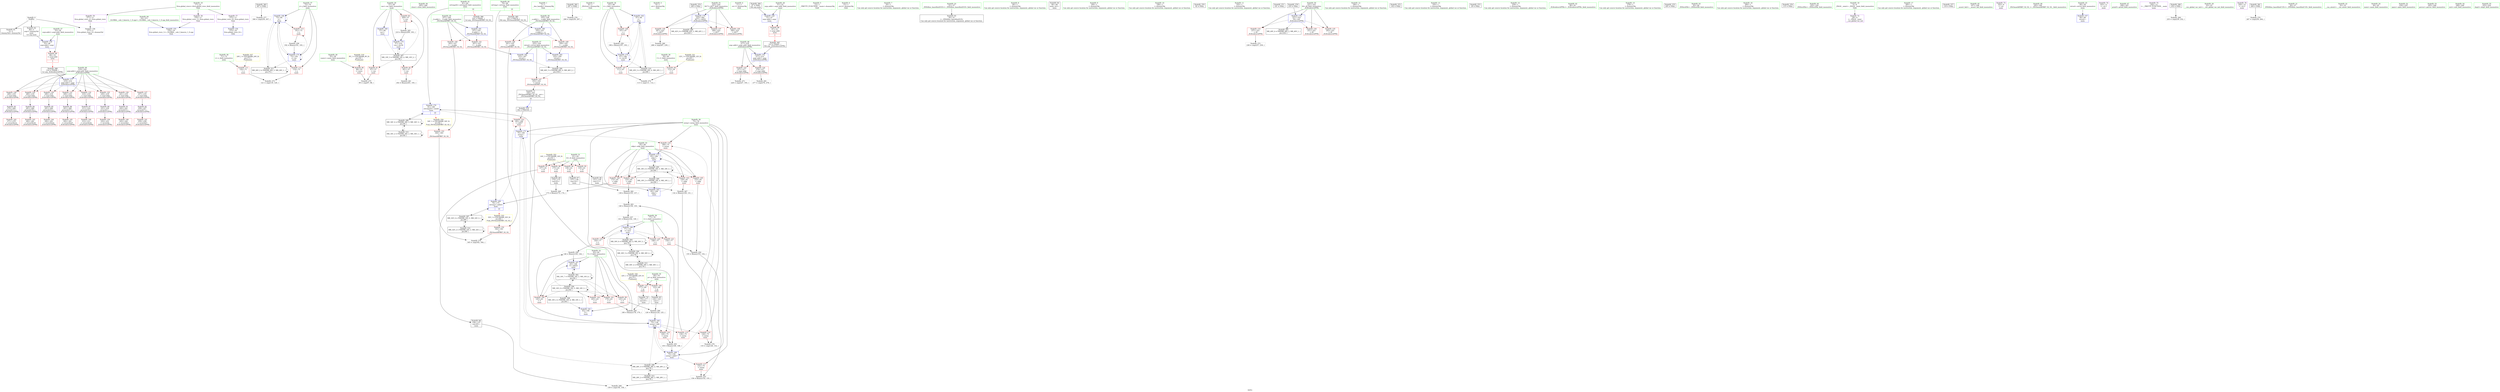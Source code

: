digraph "SVFG" {
	label="SVFG";

	Node0x561f289e8e30 [shape=record,color=grey,label="{NodeID: 0\nNullPtr}"];
	Node0x561f289e8e30 -> Node0x561f28afaf90[style=solid];
	Node0x561f289e8e30 -> Node0x561f28afb090[style=solid];
	Node0x561f289e8e30 -> Node0x561f28b00e10[style=solid];
	Node0x561f28afe4a0 [shape=record,color=grey,label="{NodeID: 277\n308 = cmp(239, 307, )\n}"];
	Node0x561f28af97e0 [shape=record,color=red,label="{NodeID: 111\n120\<--71\n\<--v\nmain\n}"];
	Node0x561f28af97e0 -> Node0x561f28afdea0[style=solid];
	Node0x561f28af8260 [shape=record,color=green,label="{NodeID: 28\n55\<--56\ncases\<--cases_field_insensitive\nmain\n}"];
	Node0x561f28af8260 -> Node0x561f28afc810[style=solid];
	Node0x561f28b03020 [shape=record,color=black,label="{NodeID: 388\n216 = PHI(88, )\n1st arg _ZL8redirectiPPKc }"];
	Node0x561f28b03020 -> Node0x561f28b01f50[style=solid];
	Node0x561f28b00010 [shape=record,color=red,label="{NodeID: 139\n232\<--231\n\<--arrayidx\n_ZL8redirectiPPKc\n}"];
	Node0x561f28afab20 [shape=record,color=green,label="{NodeID: 56\n265\<--266\nclose\<--close_field_insensitive\n}"];
	Node0x561f28b1f650 [shape=record,color=yellow,style=double,label="{NodeID: 333\n32V_1 = ENCHI(MR_32V_0)\npts\{80 \}\nFun[_ZSt3maxIdERKT_S2_S2_]}"];
	Node0x561f28b1f650 -> Node0x561f28b00aa0[style=dashed];
	Node0x561f28b01730 [shape=record,color=blue,label="{NodeID: 167\n63\<--146\nT\<--add16\nmain\n}"];
	Node0x561f28b01730 -> Node0x561f28b19330[style=dashed];
	Node0x561f28afc330 [shape=record,color=purple,label="{NodeID: 84\n281\<--280\narrayidx18\<--\n_ZL8redirectiPPKc\n}"];
	Node0x561f28afc330 -> Node0x561f28b00350[style=solid];
	Node0x561f28ae4b90 [shape=record,color=green,label="{NodeID: 1\n7\<--1\n__dso_handle\<--dummyObj\nGlob }"];
	Node0x561f28afe620 [shape=record,color=grey,label="{NodeID: 278\n298 = cmp(239, 297, )\n}"];
	Node0x561f28af98b0 [shape=record,color=red,label="{NodeID: 112\n119\<--73\n\<--j\nmain\n}"];
	Node0x561f28af98b0 -> Node0x561f28afdea0[style=solid];
	Node0x561f28af8330 [shape=record,color=green,label="{NodeID: 29\n57\<--58\ncas\<--cas_field_insensitive\nmain\n}"];
	Node0x561f28af8330 -> Node0x561f28afc8e0[style=solid];
	Node0x561f28af8330 -> Node0x561f28afc9b0[style=solid];
	Node0x561f28af8330 -> Node0x561f28afca80[style=solid];
	Node0x561f28af8330 -> Node0x561f28b01180[style=solid];
	Node0x561f28af8330 -> Node0x561f28b01db0[style=solid];
	Node0x561f28b000e0 [shape=record,color=red,label="{NodeID: 140\n243\<--242\n\<--arrayidx3\n_ZL8redirectiPPKc\n}"];
	Node0x561f28afac20 [shape=record,color=green,label="{NodeID: 57\n333\<--334\nretval\<--retval_field_insensitive\n_ZSt3maxIdERKT_S2_S2_\n}"];
	Node0x561f28afac20 -> Node0x561f28b00690[style=solid];
	Node0x561f28afac20 -> Node0x561f28b02360[style=solid];
	Node0x561f28afac20 -> Node0x561f28b02430[style=solid];
	Node0x561f28b1f760 [shape=record,color=yellow,style=double,label="{NodeID: 334\n34V_1 = ENCHI(MR_34V_0)\npts\{82 \}\nFun[_ZSt3maxIdERKT_S2_S2_]}"];
	Node0x561f28b1f760 -> Node0x561f28b00b70[style=dashed];
	Node0x561f28b01800 [shape=record,color=blue,label="{NodeID: 168\n75\<--150\nnewp\<--add17\nmain\n}"];
	Node0x561f28b01800 -> Node0x561f28afee30[style=dashed];
	Node0x561f28b01800 -> Node0x561f28afef00[style=dashed];
	Node0x561f28b01800 -> Node0x561f28b01590[style=dashed];
	Node0x561f28b01800 -> Node0x561f28b17f30[style=dashed];
	Node0x561f28afc400 [shape=record,color=purple,label="{NodeID: 85\n291\<--290\narrayidx22\<--\n_ZL8redirectiPPKc\n}"];
	Node0x561f28afc400 -> Node0x561f28b00420[style=solid];
	Node0x561f28ad9010 [shape=record,color=green,label="{NodeID: 2\n8\<--1\n_ZSt3cin\<--dummyObj\nGlob }"];
	Node0x561f28afe7a0 [shape=record,color=grey,label="{NodeID: 279\n345 = cmp(342, 344, )\n}"];
	Node0x561f28af9980 [shape=record,color=red,label="{NodeID: 113\n191\<--73\n\<--j\nmain\n}"];
	Node0x561f28af9980 -> Node0x561f28b075f0[style=solid];
	Node0x561f28af8400 [shape=record,color=green,label="{NodeID: 30\n59\<--60\nC\<--C_field_insensitive\nmain\n}"];
	Node0x561f28af8400 -> Node0x561f28afcb50[style=solid];
	Node0x561f28b1b030 [shape=record,color=black,label="{NodeID: 307\nMR_10V_3 = PHI(MR_10V_4, MR_10V_2, )\npts\{58 \}\n}"];
	Node0x561f28b1b030 -> Node0x561f28afc8e0[style=dashed];
	Node0x561f28b1b030 -> Node0x561f28afc9b0[style=dashed];
	Node0x561f28b1b030 -> Node0x561f28afca80[style=dashed];
	Node0x561f28b1b030 -> Node0x561f28b01db0[style=dashed];
	Node0x561f28b001b0 [shape=record,color=red,label="{NodeID: 141\n259\<--258\n\<--arrayidx7\n_ZL8redirectiPPKc\n}"];
	Node0x561f28afacf0 [shape=record,color=green,label="{NodeID: 58\n335\<--336\n__a.addr\<--__a.addr_field_insensitive\n_ZSt3maxIdERKT_S2_S2_\n}"];
	Node0x561f28afacf0 -> Node0x561f28b00760[style=solid];
	Node0x561f28afacf0 -> Node0x561f28b00830[style=solid];
	Node0x561f28afacf0 -> Node0x561f28b021c0[style=solid];
	Node0x561f28b018d0 [shape=record,color=blue,label="{NodeID: 169\n79\<--175\nref.tmp\<--add23\nmain\n|{|<s2>10}}"];
	Node0x561f28b018d0 -> Node0x561f28aff240[style=dashed];
	Node0x561f28b018d0 -> Node0x561f28b14830[style=dashed];
	Node0x561f28b018d0:s2 -> Node0x561f28b1f650[style=dashed,color=red];
	Node0x561f28afc4d0 [shape=record,color=purple,label="{NodeID: 86\n301\<--300\narrayidx27\<--\n_ZL8redirectiPPKc\n}"];
	Node0x561f28afc4d0 -> Node0x561f28b004f0[style=solid];
	Node0x561f28ad5710 [shape=record,color=green,label="{NodeID: 3\n9\<--1\n.str\<--dummyObj\nGlob }"];
	Node0x561f28afe920 [shape=record,color=grey,label="{NodeID: 280\n288 = cmp(287, 239, )\n}"];
	Node0x561f28af9a50 [shape=record,color=red,label="{NodeID: 114\n128\<--75\n\<--newp\nmain\n}"];
	Node0x561f28af9a50 -> Node0x561f28afe320[style=solid];
	Node0x561f28af84d0 [shape=record,color=green,label="{NodeID: 31\n61\<--62\nD\<--D_field_insensitive\nmain\n}"];
	Node0x561f28af84d0 -> Node0x561f28afcc20[style=solid];
	Node0x561f28af84d0 -> Node0x561f28af9bd0[style=solid];
	Node0x561f28af84d0 -> Node0x561f28af9ca0[style=solid];
	Node0x561f28af84d0 -> Node0x561f28af9d70[style=solid];
	Node0x561f28b1b530 [shape=record,color=black,label="{NodeID: 308\nMR_16V_2 = PHI(MR_16V_4, MR_16V_1, )\npts\{64 \}\n}"];
	Node0x561f28b1b530 -> Node0x561f28b01250[style=dashed];
	Node0x561f28b00280 [shape=record,color=red,label="{NodeID: 142\n271\<--270\n\<--arrayidx12\n_ZL8redirectiPPKc\n}"];
	Node0x561f28afadc0 [shape=record,color=green,label="{NodeID: 59\n337\<--338\n__b.addr\<--__b.addr_field_insensitive\n_ZSt3maxIdERKT_S2_S2_\n}"];
	Node0x561f28afadc0 -> Node0x561f28b00900[style=solid];
	Node0x561f28afadc0 -> Node0x561f28b009d0[style=solid];
	Node0x561f28afadc0 -> Node0x561f28b02290[style=solid];
	Node0x561f28b06e70 [shape=record,color=grey,label="{NodeID: 253\n156 = Binary(152, 155, )\n}"];
	Node0x561f28b06e70 -> Node0x561f28b084f0[style=solid];
	Node0x561f28b019a0 [shape=record,color=blue,label="{NodeID: 170\n81\<--180\nref.tmp24\<--sub26\nmain\n|{|<s2>10}}"];
	Node0x561f28b019a0 -> Node0x561f28aff240[style=dashed];
	Node0x561f28b019a0 -> Node0x561f28b14d30[style=dashed];
	Node0x561f28b019a0:s2 -> Node0x561f28b1f760[style=dashed,color=red];
	Node0x561f28afc5a0 [shape=record,color=purple,label="{NodeID: 87\n311\<--310\narrayidx32\<--\n_ZL8redirectiPPKc\n}"];
	Node0x561f28afc5a0 -> Node0x561f28b005c0[style=solid];
	Node0x561f28ad57a0 [shape=record,color=green,label="{NodeID: 4\n11\<--1\n.str.1\<--dummyObj\nGlob }"];
	Node0x561f28afeaa0 [shape=record,color=grey,label="{NodeID: 281\n277 = cmp(276, 278, )\n}"];
	Node0x561f28afed10 [shape=record,color=red,label="{NodeID: 115\n139\<--75\n\<--newp\nmain\n}"];
	Node0x561f28afed10 -> Node0x561f28b07d70[style=solid];
	Node0x561f28af85a0 [shape=record,color=green,label="{NodeID: 32\n63\<--64\nT\<--T_field_insensitive\nmain\n}"];
	Node0x561f28af85a0 -> Node0x561f28af9e40[style=solid];
	Node0x561f28af85a0 -> Node0x561f28af9f10[style=solid];
	Node0x561f28af85a0 -> Node0x561f28af9fe0[style=solid];
	Node0x561f28af85a0 -> Node0x561f28afa0b0[style=solid];
	Node0x561f28af85a0 -> Node0x561f28b01250[style=solid];
	Node0x561f28af85a0 -> Node0x561f28b01730[style=solid];
	Node0x561f28b1ba30 [shape=record,color=black,label="{NodeID: 309\nMR_18V_2 = PHI(MR_18V_4, MR_18V_1, )\npts\{66 \}\n}"];
	Node0x561f28b1ba30 -> Node0x561f28b01320[style=dashed];
	Node0x561f28b00350 [shape=record,color=red,label="{NodeID: 143\n282\<--281\n\<--arrayidx18\n_ZL8redirectiPPKc\n}"];
	Node0x561f28afae90 [shape=record,color=green,label="{NodeID: 60\n19\<--371\n_GLOBAL__sub_I_bmerry_1_0.cpp\<--_GLOBAL__sub_I_bmerry_1_0.cpp_field_insensitive\n}"];
	Node0x561f28afae90 -> Node0x561f28b00d10[style=solid];
	Node0x561f28b06ff0 [shape=record,color=grey,label="{NodeID: 254\n155 = Binary(153, 154, )\n}"];
	Node0x561f28b06ff0 -> Node0x561f28b06e70[style=solid];
	Node0x561f28b01a70 [shape=record,color=blue,label="{NodeID: 171\n75\<--185\nnewp\<--\nmain\n}"];
	Node0x561f28b01a70 -> Node0x561f28afef00[style=dashed];
	Node0x561f28b01a70 -> Node0x561f28b01590[style=dashed];
	Node0x561f28b01a70 -> Node0x561f28b17f30[style=dashed];
	Node0x561f28afc670 [shape=record,color=red,label="{NodeID: 88\n87\<--51\n\<--argc.addr\nmain\n|{<s0>3}}"];
	Node0x561f28afc670:s0 -> Node0x561f28b02ee0[style=solid,color=red];
	Node0x561f28ad5830 [shape=record,color=green,label="{NodeID: 5\n13\<--1\n__PRETTY_FUNCTION__.main\<--dummyObj\nGlob }"];
	Node0x561f28afeda0 [shape=record,color=red,label="{NodeID: 116\n149\<--75\n\<--newp\nmain\n}"];
	Node0x561f28afeda0 -> Node0x561f28b07170[style=solid];
	Node0x561f28af8670 [shape=record,color=green,label="{NodeID: 33\n65\<--66\noldp\<--oldp_field_insensitive\nmain\n}"];
	Node0x561f28af8670 -> Node0x561f28afa180[style=solid];
	Node0x561f28af8670 -> Node0x561f28afa250[style=solid];
	Node0x561f28af8670 -> Node0x561f28afa320[style=solid];
	Node0x561f28af8670 -> Node0x561f28af93d0[style=solid];
	Node0x561f28af8670 -> Node0x561f28b01320[style=solid];
	Node0x561f28af8670 -> Node0x561f28b01b40[style=solid];
	Node0x561f28b1bf30 [shape=record,color=black,label="{NodeID: 310\nMR_20V_2 = PHI(MR_20V_4, MR_20V_1, )\npts\{68 \}\n}"];
	Node0x561f28b1bf30 -> Node0x561f28b013f0[style=dashed];
	Node0x561f28b00420 [shape=record,color=red,label="{NodeID: 144\n292\<--291\n\<--arrayidx22\n_ZL8redirectiPPKc\n}"];
	Node0x561f28afaf90 [shape=record,color=black,label="{NodeID: 61\n2\<--3\ndummyVal\<--dummyVal\n}"];
	Node0x561f28b07170 [shape=record,color=grey,label="{NodeID: 255\n150 = Binary(149, 148, )\n}"];
	Node0x561f28b07170 -> Node0x561f28b01800[style=solid];
	Node0x561f28b01b40 [shape=record,color=blue,label="{NodeID: 172\n65\<--188\noldp\<--\nmain\n}"];
	Node0x561f28b01b40 -> Node0x561f28afa180[style=dashed];
	Node0x561f28b01b40 -> Node0x561f28afa250[style=dashed];
	Node0x561f28b01b40 -> Node0x561f28afa320[style=dashed];
	Node0x561f28b01b40 -> Node0x561f28af93d0[style=dashed];
	Node0x561f28b01b40 -> Node0x561f28b01b40[style=dashed];
	Node0x561f28b01b40 -> Node0x561f28b17030[style=dashed];
	Node0x561f28afc740 [shape=record,color=red,label="{NodeID: 89\n88\<--53\n\<--argv.addr\nmain\n|{<s0>3}}"];
	Node0x561f28afc740:s0 -> Node0x561f28b03020[style=solid,color=red];
	Node0x561f28af6fd0 [shape=record,color=green,label="{NodeID: 6\n15\<--1\n.str.2\<--dummyObj\nGlob }"];
	Node0x561f28afee30 [shape=record,color=red,label="{NodeID: 117\n152\<--75\n\<--newp\nmain\n}"];
	Node0x561f28afee30 -> Node0x561f28b06e70[style=solid];
	Node0x561f28af8740 [shape=record,color=green,label="{NodeID: 34\n67\<--68\ni\<--i_field_insensitive\nmain\n}"];
	Node0x561f28af8740 -> Node0x561f28af94a0[style=solid];
	Node0x561f28af8740 -> Node0x561f28af9570[style=solid];
	Node0x561f28af8740 -> Node0x561f28b013f0[style=solid];
	Node0x561f28af8740 -> Node0x561f28b01ce0[style=solid];
	Node0x561f28b1c430 [shape=record,color=black,label="{NodeID: 311\nMR_26V_2 = PHI(MR_26V_3, MR_26V_1, )\npts\{74 \}\n}"];
	Node0x561f28b1c430 -> Node0x561f28b014c0[style=dashed];
	Node0x561f28b1c430 -> Node0x561f28b1c430[style=dashed];
	Node0x561f28b004f0 [shape=record,color=red,label="{NodeID: 145\n302\<--301\n\<--arrayidx27\n_ZL8redirectiPPKc\n}"];
	Node0x561f28afb090 [shape=record,color=black,label="{NodeID: 62\n48\<--3\nargv\<--dummyVal\nmain\n1st arg main }"];
	Node0x561f28afb090 -> Node0x561f28b010b0[style=solid];
	Node0x561f28b072f0 [shape=record,color=grey,label="{NodeID: 256\n146 = Binary(145, 144, )\n}"];
	Node0x561f28b072f0 -> Node0x561f28b01730[style=solid];
	Node0x561f28b01c10 [shape=record,color=blue,label="{NodeID: 173\n73\<--192\nj\<--inc\nmain\n}"];
	Node0x561f28b01c10 -> Node0x561f28af98b0[style=dashed];
	Node0x561f28b01c10 -> Node0x561f28af9980[style=dashed];
	Node0x561f28b01c10 -> Node0x561f28b014c0[style=dashed];
	Node0x561f28b01c10 -> Node0x561f28b01c10[style=dashed];
	Node0x561f28b01c10 -> Node0x561f28b1c430[style=dashed];
	Node0x561f28afc810 [shape=record,color=red,label="{NodeID: 90\n98\<--55\n\<--cases\nmain\n}"];
	Node0x561f28afc810 -> Node0x561f28afe1a0[style=solid];
	Node0x561f28af7060 [shape=record,color=green,label="{NodeID: 7\n18\<--1\n\<--dummyObj\nCan only get source location for instruction, argument, global var or function.}"];
	Node0x561f28afef00 [shape=record,color=red,label="{NodeID: 118\n188\<--75\n\<--newp\nmain\n}"];
	Node0x561f28afef00 -> Node0x561f28b01b40[style=solid];
	Node0x561f28af8810 [shape=record,color=green,label="{NodeID: 35\n69\<--70\np\<--p_field_insensitive\nmain\n}"];
	Node0x561f28af8810 -> Node0x561f28af9640[style=solid];
	Node0x561f28af8810 -> Node0x561f28af9710[style=solid];
	Node0x561f28b1c930 [shape=record,color=black,label="{NodeID: 312\nMR_28V_2 = PHI(MR_28V_3, MR_28V_1, )\npts\{76 \}\n}"];
	Node0x561f28b1c930 -> Node0x561f28b17f30[style=dashed];
	Node0x561f28b005c0 [shape=record,color=red,label="{NodeID: 146\n312\<--311\n\<--arrayidx32\n_ZL8redirectiPPKc\n}"];
	Node0x561f28afb160 [shape=record,color=black,label="{NodeID: 63\n30\<--31\n\<--_ZNSt8ios_base4InitD1Ev\nCan only get source location for instruction, argument, global var or function.}"];
	Node0x561f28b07470 [shape=record,color=grey,label="{NodeID: 257\n141 = Binary(142, 140, )\n}"];
	Node0x561f28b07470 -> Node0x561f28b01660[style=solid];
	Node0x561f28b01ce0 [shape=record,color=blue,label="{NodeID: 174\n67\<--198\ni\<--inc29\nmain\n}"];
	Node0x561f28b01ce0 -> Node0x561f28af94a0[style=dashed];
	Node0x561f28b01ce0 -> Node0x561f28af9570[style=dashed];
	Node0x561f28b01ce0 -> Node0x561f28b01ce0[style=dashed];
	Node0x561f28b01ce0 -> Node0x561f28b1bf30[style=dashed];
	Node0x561f28afc8e0 [shape=record,color=red,label="{NodeID: 91\n97\<--57\n\<--cas\nmain\n}"];
	Node0x561f28afc8e0 -> Node0x561f28afe1a0[style=solid];
	Node0x561f28af70f0 [shape=record,color=green,label="{NodeID: 8\n84\<--1\n\<--dummyObj\nCan only get source location for instruction, argument, global var or function.}"];
	Node0x561f28afefd0 [shape=record,color=red,label="{NodeID: 119\n144\<--77\n\<--t\nmain\n}"];
	Node0x561f28afefd0 -> Node0x561f28b072f0[style=solid];
	Node0x561f28af88e0 [shape=record,color=green,label="{NodeID: 36\n71\<--72\nv\<--v_field_insensitive\nmain\n}"];
	Node0x561f28af88e0 -> Node0x561f28af97e0[style=solid];
	Node0x561f28b1ce30 [shape=record,color=black,label="{NodeID: 313\nMR_30V_2 = PHI(MR_30V_3, MR_30V_1, )\npts\{78 \}\n}"];
	Node0x561f28b1ce30 -> Node0x561f28b18430[style=dashed];
	Node0x561f28b00690 [shape=record,color=red,label="{NodeID: 147\n353\<--333\n\<--retval\n_ZSt3maxIdERKT_S2_S2_\n}"];
	Node0x561f28b00690 -> Node0x561f28afb810[style=solid];
	Node0x561f28afb260 [shape=record,color=black,label="{NodeID: 64\n46\<--84\nmain_ret\<--\nmain\n}"];
	Node0x561f28b075f0 [shape=record,color=grey,label="{NodeID: 258\n192 = Binary(191, 193, )\n}"];
	Node0x561f28b075f0 -> Node0x561f28b01c10[style=solid];
	Node0x561f28b01db0 [shape=record,color=blue,label="{NodeID: 175\n57\<--210\ncas\<--inc34\nmain\n}"];
	Node0x561f28b01db0 -> Node0x561f28b1b030[style=dashed];
	Node0x561f28afc9b0 [shape=record,color=red,label="{NodeID: 92\n201\<--57\n\<--cas\nmain\n}"];
	Node0x561f28afc9b0 -> Node0x561f28b07a70[style=solid];
	Node0x561f28af7180 [shape=record,color=green,label="{NodeID: 9\n106\<--1\n\<--dummyObj\nCan only get source location for instruction, argument, global var or function.}"];
	Node0x561f28aff0a0 [shape=record,color=red,label="{NodeID: 120\n148\<--77\n\<--t\nmain\n}"];
	Node0x561f28aff0a0 -> Node0x561f28b07170[style=solid];
	Node0x561f28af89b0 [shape=record,color=green,label="{NodeID: 37\n73\<--74\nj\<--j_field_insensitive\nmain\n}"];
	Node0x561f28af89b0 -> Node0x561f28af98b0[style=solid];
	Node0x561f28af89b0 -> Node0x561f28af9980[style=solid];
	Node0x561f28af89b0 -> Node0x561f28b014c0[style=solid];
	Node0x561f28af89b0 -> Node0x561f28b01c10[style=solid];
	Node0x561f28b1d330 [shape=record,color=black,label="{NodeID: 314\nMR_32V_2 = PHI(MR_32V_3, MR_32V_1, )\npts\{80 \}\n}"];
	Node0x561f28b1d330 -> Node0x561f28b14830[style=dashed];
	Node0x561f28b1d330 -> Node0x561f28b1d330[style=dashed];
	Node0x561f28b00760 [shape=record,color=red,label="{NodeID: 148\n341\<--335\n\<--__a.addr\n_ZSt3maxIdERKT_S2_S2_\n}"];
	Node0x561f28b00760 -> Node0x561f28b00aa0[style=solid];
	Node0x561f28afb330 [shape=record,color=black,label="{NodeID: 65\n124\<--123\nconv\<--\nmain\n}"];
	Node0x561f28afb330 -> Node0x561f28b081f0[style=solid];
	Node0x561f28b07770 [shape=record,color=grey,label="{NodeID: 259\n198 = Binary(197, 193, )\n}"];
	Node0x561f28b07770 -> Node0x561f28b01ce0[style=solid];
	Node0x561f28b01e80 [shape=record,color=blue,label="{NodeID: 176\n217\<--215\nargc.addr\<--argc\n_ZL8redirectiPPKc\n}"];
	Node0x561f28b01e80 -> Node0x561f28aff310[style=dashed];
	Node0x561f28b01e80 -> Node0x561f28aff3e0[style=dashed];
	Node0x561f28afca80 [shape=record,color=red,label="{NodeID: 93\n209\<--57\n\<--cas\nmain\n}"];
	Node0x561f28afca80 -> Node0x561f28b08070[style=solid];
	Node0x561f28af7210 [shape=record,color=green,label="{NodeID: 10\n108\<--1\n\<--dummyObj\nCan only get source location for instruction, argument, global var or function.}"];
	Node0x561f28b2fa20 [shape=record,color=black,label="{NodeID: 370\n92 = PHI()\n}"];
	Node0x561f28b14830 [shape=record,color=black,label="{NodeID: 287\nMR_32V_4 = PHI(MR_32V_5, MR_32V_3, )\npts\{80 \}\n}"];
	Node0x561f28b14830 -> Node0x561f28b018d0[style=dashed];
	Node0x561f28b14830 -> Node0x561f28b14830[style=dashed];
	Node0x561f28b14830 -> Node0x561f28b1d330[style=dashed];
	Node0x561f28aff170 [shape=record,color=red,label="{NodeID: 121\n154\<--77\n\<--t\nmain\n}"];
	Node0x561f28aff170 -> Node0x561f28b06ff0[style=solid];
	Node0x561f28af8a80 [shape=record,color=green,label="{NodeID: 38\n75\<--76\nnewp\<--newp_field_insensitive\nmain\n}"];
	Node0x561f28af8a80 -> Node0x561f28af9a50[style=solid];
	Node0x561f28af8a80 -> Node0x561f28afed10[style=solid];
	Node0x561f28af8a80 -> Node0x561f28afeda0[style=solid];
	Node0x561f28af8a80 -> Node0x561f28afee30[style=solid];
	Node0x561f28af8a80 -> Node0x561f28afef00[style=solid];
	Node0x561f28af8a80 -> Node0x561f28b01590[style=solid];
	Node0x561f28af8a80 -> Node0x561f28b01800[style=solid];
	Node0x561f28af8a80 -> Node0x561f28b01a70[style=solid];
	Node0x561f28b1d830 [shape=record,color=black,label="{NodeID: 315\nMR_34V_2 = PHI(MR_34V_3, MR_34V_1, )\npts\{82 \}\n}"];
	Node0x561f28b1d830 -> Node0x561f28b14d30[style=dashed];
	Node0x561f28b1d830 -> Node0x561f28b1d830[style=dashed];
	Node0x561f28b00830 [shape=record,color=red,label="{NodeID: 149\n350\<--335\n\<--__a.addr\n_ZSt3maxIdERKT_S2_S2_\n}"];
	Node0x561f28b00830 -> Node0x561f28b02430[style=solid];
	Node0x561f28afb400 [shape=record,color=black,label="{NodeID: 66\n131\<--130\nconv11\<--\nmain\n}"];
	Node0x561f28afb400 -> Node0x561f28b08370[style=solid];
	Node0x561f28b078f0 [shape=record,color=grey,label="{NodeID: 260\n180 = Binary(178, 179, )\n}"];
	Node0x561f28b078f0 -> Node0x561f28b019a0[style=solid];
	Node0x561f28b01f50 [shape=record,color=blue,label="{NodeID: 177\n219\<--216\nargv.addr\<--argv\n_ZL8redirectiPPKc\n}"];
	Node0x561f28b01f50 -> Node0x561f28aff4b0[style=dashed];
	Node0x561f28b01f50 -> Node0x561f28aff580[style=dashed];
	Node0x561f28b01f50 -> Node0x561f28aff650[style=dashed];
	Node0x561f28b01f50 -> Node0x561f28aff720[style=dashed];
	Node0x561f28b01f50 -> Node0x561f28aff7f0[style=dashed];
	Node0x561f28b01f50 -> Node0x561f28aff8c0[style=dashed];
	Node0x561f28b01f50 -> Node0x561f28aff990[style=dashed];
	Node0x561f28b01f50 -> Node0x561f28affa60[style=dashed];
	Node0x561f28afcb50 [shape=record,color=red,label="{NodeID: 94\n112\<--59\n\<--C\nmain\n}"];
	Node0x561f28afcb50 -> Node0x561f28afe020[style=solid];
	Node0x561f28af72a0 [shape=record,color=green,label="{NodeID: 11\n142\<--1\n\<--dummyObj\nCan only get source location for instruction, argument, global var or function.}"];
	Node0x561f28b30c80 [shape=record,color=black,label="{NodeID: 371\n101 = PHI()\n}"];
	Node0x561f28b14d30 [shape=record,color=black,label="{NodeID: 288\nMR_34V_4 = PHI(MR_34V_5, MR_34V_3, )\npts\{82 \}\n}"];
	Node0x561f28b14d30 -> Node0x561f28b019a0[style=dashed];
	Node0x561f28b14d30 -> Node0x561f28b14d30[style=dashed];
	Node0x561f28b14d30 -> Node0x561f28b1d830[style=dashed];
	Node0x561f28aff240 [shape=record,color=red,label="{NodeID: 122\n185\<--182\n\<--call27\nmain\n}"];
	Node0x561f28aff240 -> Node0x561f28b01a70[style=solid];
	Node0x561f28af8b50 [shape=record,color=green,label="{NodeID: 39\n77\<--78\nt\<--t_field_insensitive\nmain\n}"];
	Node0x561f28af8b50 -> Node0x561f28afefd0[style=solid];
	Node0x561f28af8b50 -> Node0x561f28aff0a0[style=solid];
	Node0x561f28af8b50 -> Node0x561f28aff170[style=solid];
	Node0x561f28af8b50 -> Node0x561f28b01660[style=solid];
	Node0x561f28b00900 [shape=record,color=red,label="{NodeID: 150\n343\<--337\n\<--__b.addr\n_ZSt3maxIdERKT_S2_S2_\n}"];
	Node0x561f28b00900 -> Node0x561f28b00b70[style=solid];
	Node0x561f28afb4d0 [shape=record,color=black,label="{NodeID: 67\n137\<--136\nconv14\<--\nmain\n}"];
	Node0x561f28afb4d0 -> Node0x561f28b07bf0[style=solid];
	Node0x561f28b07a70 [shape=record,color=grey,label="{NodeID: 261\n202 = Binary(201, 193, )\n}"];
	Node0x561f28b02020 [shape=record,color=blue,label="{NodeID: 178\n221\<--233\nfd\<--call\n_ZL8redirectiPPKc\n}"];
	Node0x561f28b02020 -> Node0x561f28affb30[style=dashed];
	Node0x561f28b02020 -> Node0x561f28affc00[style=dashed];
	Node0x561f28b02020 -> Node0x561f28affcd0[style=dashed];
	Node0x561f28b02020 -> Node0x561f28b15c30[style=dashed];
	Node0x561f28afcc20 [shape=record,color=red,label="{NodeID: 95\n130\<--61\n\<--D\nmain\n}"];
	Node0x561f28afcc20 -> Node0x561f28afb400[style=solid];
	Node0x561f28af7330 [shape=record,color=green,label="{NodeID: 12\n166\<--1\n\<--dummyObj\nCan only get source location for instruction, argument, global var or function.}"];
	Node0x561f28b30de0 [shape=record,color=black,label="{NodeID: 372\n102 = PHI()\n}"];
	Node0x561f28b15230 [shape=record,color=black,label="{NodeID: 289\nMR_42V_4 = PHI(MR_42V_3, MR_42V_1, )\npts\{224 \}\n}"];
	Node0x561f28aff310 [shape=record,color=red,label="{NodeID: 123\n227\<--217\n\<--argc.addr\n_ZL8redirectiPPKc\n}"];
	Node0x561f28aff310 -> Node0x561f28b08970[style=solid];
	Node0x561f28af8c20 [shape=record,color=green,label="{NodeID: 40\n79\<--80\nref.tmp\<--ref.tmp_field_insensitive\nmain\n|{|<s1>10}}"];
	Node0x561f28af8c20 -> Node0x561f28b018d0[style=solid];
	Node0x561f28af8c20:s1 -> Node0x561f28b02c10[style=solid,color=red];
	Node0x561f28b009d0 [shape=record,color=red,label="{NodeID: 151\n347\<--337\n\<--__b.addr\n_ZSt3maxIdERKT_S2_S2_\n}"];
	Node0x561f28b009d0 -> Node0x561f28b02360[style=solid];
	Node0x561f28afb5a0 [shape=record,color=black,label="{NodeID: 68\n158\<--157\nconv20\<--\nmain\n}"];
	Node0x561f28afb5a0 -> Node0x561f28b084f0[style=solid];
	Node0x561f28b07bf0 [shape=record,color=grey,label="{NodeID: 262\n138 = Binary(135, 137, )\n}"];
	Node0x561f28b07bf0 -> Node0x561f28b07d70[style=solid];
	Node0x561f28b020f0 [shape=record,color=blue,label="{NodeID: 179\n223\<--283\nfd17\<--call19\n_ZL8redirectiPPKc\n}"];
	Node0x561f28b020f0 -> Node0x561f28affda0[style=dashed];
	Node0x561f28b020f0 -> Node0x561f28affe70[style=dashed];
	Node0x561f28b020f0 -> Node0x561f28afff40[style=dashed];
	Node0x561f28b020f0 -> Node0x561f28b15230[style=dashed];
	Node0x561f28af9bd0 [shape=record,color=red,label="{NodeID: 96\n136\<--61\n\<--D\nmain\n}"];
	Node0x561f28af9bd0 -> Node0x561f28afb4d0[style=solid];
	Node0x561f28af73f0 [shape=record,color=green,label="{NodeID: 13\n193\<--1\n\<--dummyObj\nCan only get source location for instruction, argument, global var or function.}"];
	Node0x561f28b30eb0 [shape=record,color=black,label="{NodeID: 373\n29 = PHI()\n}"];
	Node0x561f28b15730 [shape=record,color=black,label="{NodeID: 290\nMR_46V_3 = PHI(MR_46V_4, MR_46V_2, )\npts\{334 \}\n}"];
	Node0x561f28b15730 -> Node0x561f28b00690[style=dashed];
	Node0x561f28aff3e0 [shape=record,color=red,label="{NodeID: 124\n276\<--217\n\<--argc.addr\n_ZL8redirectiPPKc\n}"];
	Node0x561f28aff3e0 -> Node0x561f28afeaa0[style=solid];
	Node0x561f28af8cf0 [shape=record,color=green,label="{NodeID: 41\n81\<--82\nref.tmp24\<--ref.tmp24_field_insensitive\nmain\n|{|<s1>10}}"];
	Node0x561f28af8cf0 -> Node0x561f28b019a0[style=solid];
	Node0x561f28af8cf0:s1 -> Node0x561f28b02da0[style=solid,color=red];
	Node0x561f28b00aa0 [shape=record,color=red,label="{NodeID: 152\n342\<--341\n\<--\n_ZSt3maxIdERKT_S2_S2_\n}"];
	Node0x561f28b00aa0 -> Node0x561f28afe7a0[style=solid];
	Node0x561f28afb670 [shape=record,color=black,label="{NodeID: 69\n174\<--173\nconv22\<--\nmain\n}"];
	Node0x561f28afb670 -> Node0x561f28b07ef0[style=solid];
	Node0x561f28b07d70 [shape=record,color=grey,label="{NodeID: 263\n140 = Binary(138, 139, )\n}"];
	Node0x561f28b07d70 -> Node0x561f28b07470[style=solid];
	Node0x561f28b021c0 [shape=record,color=blue,label="{NodeID: 180\n335\<--331\n__a.addr\<--__a\n_ZSt3maxIdERKT_S2_S2_\n}"];
	Node0x561f28b021c0 -> Node0x561f28b00760[style=dashed];
	Node0x561f28b021c0 -> Node0x561f28b00830[style=dashed];
	Node0x561f28af9ca0 [shape=record,color=red,label="{NodeID: 97\n157\<--61\n\<--D\nmain\n}"];
	Node0x561f28af9ca0 -> Node0x561f28afb5a0[style=solid];
	Node0x561f28af74f0 [shape=record,color=green,label="{NodeID: 14\n239\<--1\n\<--dummyObj\nCan only get source location for instruction, argument, global var or function.}"];
	Node0x561f28b30f80 [shape=record,color=black,label="{NodeID: 374\n283 = PHI()\n}"];
	Node0x561f28b30f80 -> Node0x561f28b020f0[style=solid];
	Node0x561f28b15c30 [shape=record,color=black,label="{NodeID: 291\nMR_40V_4 = PHI(MR_40V_2, MR_40V_1, )\npts\{222 \}\n}"];
	Node0x561f28aff4b0 [shape=record,color=red,label="{NodeID: 125\n230\<--219\n\<--argv.addr\n_ZL8redirectiPPKc\n}"];
	Node0x561f28aff4b0 -> Node0x561f28afbff0[style=solid];
	Node0x561f28af8dc0 [shape=record,color=green,label="{NodeID: 42\n90\<--91\n_ZL8redirectiPPKc\<--_ZL8redirectiPPKc_field_insensitive\n}"];
	Node0x561f28b1ea10 [shape=record,color=yellow,style=double,label="{NodeID: 319\n8V_1 = ENCHI(MR_8V_0)\npts\{56 \}\nFun[main]}"];
	Node0x561f28b1ea10 -> Node0x561f28afc810[style=dashed];
	Node0x561f28b00b70 [shape=record,color=red,label="{NodeID: 153\n344\<--343\n\<--\n_ZSt3maxIdERKT_S2_S2_\n}"];
	Node0x561f28b00b70 -> Node0x561f28afe7a0[style=solid];
	Node0x561f28afb740 [shape=record,color=black,label="{NodeID: 70\n178\<--177\nconv25\<--\nmain\n}"];
	Node0x561f28afb740 -> Node0x561f28b078f0[style=solid];
	Node0x561f28b07ef0 [shape=record,color=grey,label="{NodeID: 264\n175 = Binary(172, 174, )\n}"];
	Node0x561f28b07ef0 -> Node0x561f28b018d0[style=solid];
	Node0x561f28b02290 [shape=record,color=blue,label="{NodeID: 181\n337\<--332\n__b.addr\<--__b\n_ZSt3maxIdERKT_S2_S2_\n}"];
	Node0x561f28b02290 -> Node0x561f28b00900[style=dashed];
	Node0x561f28b02290 -> Node0x561f28b009d0[style=dashed];
	Node0x561f28af9d70 [shape=record,color=red,label="{NodeID: 98\n173\<--61\n\<--D\nmain\n}"];
	Node0x561f28af9d70 -> Node0x561f28afb670[style=solid];
	Node0x561f28af75f0 [shape=record,color=green,label="{NodeID: 15\n278\<--1\n\<--dummyObj\nCan only get source location for instruction, argument, global var or function.}"];
	Node0x561f28b310e0 [shape=record,color=black,label="{NodeID: 375\n205 = PHI()\n}"];
	Node0x561f28aff580 [shape=record,color=red,label="{NodeID: 126\n241\<--219\n\<--argv.addr\n_ZL8redirectiPPKc\n}"];
	Node0x561f28aff580 -> Node0x561f28afc0c0[style=solid];
	Node0x561f28af8ec0 [shape=record,color=green,label="{NodeID: 43\n93\<--94\n_ZNSirsERi\<--_ZNSirsERi_field_insensitive\n}"];
	Node0x561f28b00c40 [shape=record,color=blue,label="{NodeID: 154\n375\<--18\nllvm.global_ctors_0\<--\nGlob }"];
	Node0x561f28afb810 [shape=record,color=black,label="{NodeID: 71\n330\<--353\n_ZSt3maxIdERKT_S2_S2__ret\<--\n_ZSt3maxIdERKT_S2_S2_\n|{<s0>10}}"];
	Node0x561f28afb810:s0 -> Node0x561f28b313b0[style=solid,color=blue];
	Node0x561f28b08070 [shape=record,color=grey,label="{NodeID: 265\n210 = Binary(209, 193, )\n}"];
	Node0x561f28b08070 -> Node0x561f28b01db0[style=solid];
	Node0x561f28b02360 [shape=record,color=blue,label="{NodeID: 182\n333\<--347\nretval\<--\n_ZSt3maxIdERKT_S2_S2_\n}"];
	Node0x561f28b02360 -> Node0x561f28b15730[style=dashed];
	Node0x561f28af9e40 [shape=record,color=red,label="{NodeID: 99\n125\<--63\n\<--T\nmain\n}"];
	Node0x561f28af9e40 -> Node0x561f28b081f0[style=solid];
	Node0x561f28af76f0 [shape=record,color=green,label="{NodeID: 16\n284\<--1\n\<--dummyObj\nCan only get source location for instruction, argument, global var or function.}"];
	Node0x561f28b311b0 [shape=record,color=black,label="{NodeID: 376\n115 = PHI()\n}"];
	Node0x561f28aff650 [shape=record,color=red,label="{NodeID: 127\n257\<--219\n\<--argv.addr\n_ZL8redirectiPPKc\n}"];
	Node0x561f28aff650 -> Node0x561f28afc190[style=solid];
	Node0x561f28af8fc0 [shape=record,color=green,label="{NodeID: 44\n103\<--104\n_ZNSirsERx\<--_ZNSirsERx_field_insensitive\n}"];
	Node0x561f28b1ebd0 [shape=record,color=yellow,style=double,label="{NodeID: 321\n12V_1 = ENCHI(MR_12V_0)\npts\{60 \}\nFun[main]}"];
	Node0x561f28b1ebd0 -> Node0x561f28afcb50[style=dashed];
	Node0x561f28b00d10 [shape=record,color=blue,label="{NodeID: 155\n376\<--19\nllvm.global_ctors_1\<--_GLOBAL__sub_I_bmerry_1_0.cpp\nGlob }"];
	Node0x561f28afb8e0 [shape=record,color=purple,label="{NodeID: 72\n28\<--4\n\<--_ZStL8__ioinit\n__cxx_global_var_init\n}"];
	Node0x561f28b081f0 [shape=record,color=grey,label="{NodeID: 266\n126 = Binary(124, 125, )\n}"];
	Node0x561f28b081f0 -> Node0x561f28b01590[style=solid];
	Node0x561f28b02430 [shape=record,color=blue,label="{NodeID: 183\n333\<--350\nretval\<--\n_ZSt3maxIdERKT_S2_S2_\n}"];
	Node0x561f28b02430 -> Node0x561f28b15730[style=dashed];
	Node0x561f28af9f10 [shape=record,color=red,label="{NodeID: 100\n145\<--63\n\<--T\nmain\n}"];
	Node0x561f28af9f10 -> Node0x561f28b072f0[style=solid];
	Node0x561f28af77f0 [shape=record,color=green,label="{NodeID: 17\n285\<--1\n\<--dummyObj\nCan only get source location for instruction, argument, global var or function.}"];
	Node0x561f28b312e0 [shape=record,color=black,label="{NodeID: 377\n116 = PHI()\n}"];
	Node0x561f28b16b30 [shape=record,color=black,label="{NodeID: 294\nMR_16V_4 = PHI(MR_16V_5, MR_16V_3, )\npts\{64 \}\n}"];
	Node0x561f28b16b30 -> Node0x561f28af9e40[style=dashed];
	Node0x561f28b16b30 -> Node0x561f28af9f10[style=dashed];
	Node0x561f28b16b30 -> Node0x561f28af9fe0[style=dashed];
	Node0x561f28b16b30 -> Node0x561f28afa0b0[style=dashed];
	Node0x561f28b16b30 -> Node0x561f28b01730[style=dashed];
	Node0x561f28b16b30 -> Node0x561f28b16b30[style=dashed];
	Node0x561f28b16b30 -> Node0x561f28b19330[style=dashed];
	Node0x561f28b16b30 -> Node0x561f28b1b530[style=dashed];
	Node0x561f28aff720 [shape=record,color=red,label="{NodeID: 128\n269\<--219\n\<--argv.addr\n_ZL8redirectiPPKc\n}"];
	Node0x561f28aff720 -> Node0x561f28afc260[style=solid];
	Node0x561f28af90c0 [shape=record,color=green,label="{NodeID: 45\n167\<--168\n__assert_fail\<--__assert_fail_field_insensitive\n}"];
	Node0x561f28b1ecb0 [shape=record,color=yellow,style=double,label="{NodeID: 322\n14V_1 = ENCHI(MR_14V_0)\npts\{62 \}\nFun[main]}"];
	Node0x561f28b1ecb0 -> Node0x561f28afcc20[style=dashed];
	Node0x561f28b1ecb0 -> Node0x561f28af9bd0[style=dashed];
	Node0x561f28b1ecb0 -> Node0x561f28af9ca0[style=dashed];
	Node0x561f28b1ecb0 -> Node0x561f28af9d70[style=dashed];
	Node0x561f28b00e10 [shape=record,color=blue, style = dotted,label="{NodeID: 156\n377\<--3\nllvm.global_ctors_2\<--dummyVal\nGlob }"];
	Node0x561f28afb9b0 [shape=record,color=purple,label="{NodeID: 73\n162\<--9\n\<--.str\nmain\n}"];
	Node0x561f28b08370 [shape=record,color=grey,label="{NodeID: 267\n132 = Binary(129, 131, )\n}"];
	Node0x561f28b08370 -> Node0x561f28afe320[style=solid];
	Node0x561f28af9fe0 [shape=record,color=red,label="{NodeID: 101\n179\<--63\n\<--T\nmain\n}"];
	Node0x561f28af9fe0 -> Node0x561f28b078f0[style=solid];
	Node0x561f28af78f0 [shape=record,color=green,label="{NodeID: 18\n4\<--6\n_ZStL8__ioinit\<--_ZStL8__ioinit_field_insensitive\nGlob }"];
	Node0x561f28af78f0 -> Node0x561f28afb8e0[style=solid];
	Node0x561f28b313b0 [shape=record,color=black,label="{NodeID: 378\n182 = PHI(330, )\n}"];
	Node0x561f28b313b0 -> Node0x561f28aff240[style=solid];
	Node0x561f28b17030 [shape=record,color=black,label="{NodeID: 295\nMR_18V_4 = PHI(MR_18V_5, MR_18V_3, )\npts\{66 \}\n}"];
	Node0x561f28b17030 -> Node0x561f28afa180[style=dashed];
	Node0x561f28b17030 -> Node0x561f28afa250[style=dashed];
	Node0x561f28b17030 -> Node0x561f28afa320[style=dashed];
	Node0x561f28b17030 -> Node0x561f28af93d0[style=dashed];
	Node0x561f28b17030 -> Node0x561f28b01b40[style=dashed];
	Node0x561f28b17030 -> Node0x561f28b17030[style=dashed];
	Node0x561f28b17030 -> Node0x561f28b1ba30[style=dashed];
	Node0x561f28aff7f0 [shape=record,color=red,label="{NodeID: 129\n280\<--219\n\<--argv.addr\n_ZL8redirectiPPKc\n}"];
	Node0x561f28aff7f0 -> Node0x561f28afc330[style=solid];
	Node0x561f28af91c0 [shape=record,color=green,label="{NodeID: 46\n183\<--184\n_ZSt3maxIdERKT_S2_S2_\<--_ZSt3maxIdERKT_S2_S2__field_insensitive\n}"];
	Node0x561f28b00f10 [shape=record,color=blue,label="{NodeID: 157\n49\<--84\nretval\<--\nmain\n}"];
	Node0x561f28afba80 [shape=record,color=purple,label="{NodeID: 74\n163\<--11\n\<--.str.1\nmain\n}"];
	Node0x561f28b084f0 [shape=record,color=grey,label="{NodeID: 268\n159 = cmp(156, 158, )\n}"];
	Node0x561f28afa0b0 [shape=record,color=red,label="{NodeID: 102\n203\<--63\n\<--T\nmain\n}"];
	Node0x561f28af79f0 [shape=record,color=green,label="{NodeID: 19\n17\<--21\nllvm.global_ctors\<--llvm.global_ctors_field_insensitive\nGlob }"];
	Node0x561f28af79f0 -> Node0x561f28afbcf0[style=solid];
	Node0x561f28af79f0 -> Node0x561f28afbdf0[style=solid];
	Node0x561f28af79f0 -> Node0x561f28afbef0[style=solid];
	Node0x561f28b31780 [shape=record,color=black,label="{NodeID: 379\n233 = PHI()\n}"];
	Node0x561f28b31780 -> Node0x561f28b02020[style=solid];
	Node0x561f28aff8c0 [shape=record,color=red,label="{NodeID: 130\n290\<--219\n\<--argv.addr\n_ZL8redirectiPPKc\n}"];
	Node0x561f28aff8c0 -> Node0x561f28afc400[style=solid];
	Node0x561f28af92c0 [shape=record,color=green,label="{NodeID: 47\n206\<--207\nprintf\<--printf_field_insensitive\n}"];
	Node0x561f28b00fe0 [shape=record,color=blue,label="{NodeID: 158\n51\<--47\nargc.addr\<--argc\nmain\n}"];
	Node0x561f28b00fe0 -> Node0x561f28afc670[style=dashed];
	Node0x561f28afbb50 [shape=record,color=purple,label="{NodeID: 75\n164\<--13\n\<--__PRETTY_FUNCTION__.main\nmain\n}"];
	Node0x561f28b08670 [shape=record,color=grey,label="{NodeID: 269\n255 = cmp(239, 252, )\n}"];
	Node0x561f28afa180 [shape=record,color=red,label="{NodeID: 103\n129\<--65\n\<--oldp\nmain\n}"];
	Node0x561f28afa180 -> Node0x561f28b08370[style=solid];
	Node0x561f28af7af0 [shape=record,color=green,label="{NodeID: 20\n22\<--23\n__cxx_global_var_init\<--__cxx_global_var_init_field_insensitive\n}"];
	Node0x561f28b31850 [shape=record,color=black,label="{NodeID: 380\n252 = PHI()\n}"];
	Node0x561f28b31850 -> Node0x561f28b08670[style=solid];
	Node0x561f28aff990 [shape=record,color=red,label="{NodeID: 131\n300\<--219\n\<--argv.addr\n_ZL8redirectiPPKc\n}"];
	Node0x561f28aff990 -> Node0x561f28afc4d0[style=solid];
	Node0x561f28afa3e0 [shape=record,color=green,label="{NodeID: 48\n217\<--218\nargc.addr\<--argc.addr_field_insensitive\n_ZL8redirectiPPKc\n}"];
	Node0x561f28afa3e0 -> Node0x561f28aff310[style=solid];
	Node0x561f28afa3e0 -> Node0x561f28aff3e0[style=solid];
	Node0x561f28afa3e0 -> Node0x561f28b01e80[style=solid];
	Node0x561f28b010b0 [shape=record,color=blue,label="{NodeID: 159\n53\<--48\nargv.addr\<--argv\nmain\n}"];
	Node0x561f28b010b0 -> Node0x561f28afc740[style=dashed];
	Node0x561f28afbc20 [shape=record,color=purple,label="{NodeID: 76\n204\<--15\n\<--.str.2\nmain\n}"];
	Node0x561f28b087f0 [shape=record,color=grey,label="{NodeID: 270\n267 = cmp(239, 264, )\n}"];
	Node0x561f28afa250 [shape=record,color=red,label="{NodeID: 104\n135\<--65\n\<--oldp\nmain\n}"];
	Node0x561f28afa250 -> Node0x561f28b07bf0[style=solid];
	Node0x561f28af7bf0 [shape=record,color=green,label="{NodeID: 21\n26\<--27\n_ZNSt8ios_base4InitC1Ev\<--_ZNSt8ios_base4InitC1Ev_field_insensitive\n}"];
	Node0x561f28b31920 [shape=record,color=black,label="{NodeID: 381\n264 = PHI()\n}"];
	Node0x561f28b31920 -> Node0x561f28b087f0[style=solid];
	Node0x561f28b17f30 [shape=record,color=black,label="{NodeID: 298\nMR_28V_3 = PHI(MR_28V_4, MR_28V_2, )\npts\{76 \}\n}"];
	Node0x561f28b17f30 -> Node0x561f28b01590[style=dashed];
	Node0x561f28b17f30 -> Node0x561f28b17f30[style=dashed];
	Node0x561f28b17f30 -> Node0x561f28b1c930[style=dashed];
	Node0x561f28affa60 [shape=record,color=red,label="{NodeID: 132\n310\<--219\n\<--argv.addr\n_ZL8redirectiPPKc\n}"];
	Node0x561f28affa60 -> Node0x561f28afc5a0[style=solid];
	Node0x561f28afa4b0 [shape=record,color=green,label="{NodeID: 49\n219\<--220\nargv.addr\<--argv.addr_field_insensitive\n_ZL8redirectiPPKc\n}"];
	Node0x561f28afa4b0 -> Node0x561f28aff4b0[style=solid];
	Node0x561f28afa4b0 -> Node0x561f28aff580[style=solid];
	Node0x561f28afa4b0 -> Node0x561f28aff650[style=solid];
	Node0x561f28afa4b0 -> Node0x561f28aff720[style=solid];
	Node0x561f28afa4b0 -> Node0x561f28aff7f0[style=solid];
	Node0x561f28afa4b0 -> Node0x561f28aff8c0[style=solid];
	Node0x561f28afa4b0 -> Node0x561f28aff990[style=solid];
	Node0x561f28afa4b0 -> Node0x561f28affa60[style=solid];
	Node0x561f28afa4b0 -> Node0x561f28b01f50[style=solid];
	Node0x561f28b1f030 [shape=record,color=yellow,style=double,label="{NodeID: 326\n22V_1 = ENCHI(MR_22V_0)\npts\{70 \}\nFun[main]}"];
	Node0x561f28b1f030 -> Node0x561f28af9640[style=dashed];
	Node0x561f28b1f030 -> Node0x561f28af9710[style=dashed];
	Node0x561f28b01180 [shape=record,color=blue,label="{NodeID: 160\n57\<--84\ncas\<--\nmain\n}"];
	Node0x561f28b01180 -> Node0x561f28b1b030[style=dashed];
	Node0x561f28afbcf0 [shape=record,color=purple,label="{NodeID: 77\n375\<--17\nllvm.global_ctors_0\<--llvm.global_ctors\nGlob }"];
	Node0x561f28afbcf0 -> Node0x561f28b00c40[style=solid];
	Node0x561f28b08970 [shape=record,color=grey,label="{NodeID: 271\n228 = cmp(227, 193, )\n}"];
	Node0x561f28afa320 [shape=record,color=red,label="{NodeID: 105\n153\<--65\n\<--oldp\nmain\n}"];
	Node0x561f28afa320 -> Node0x561f28b06ff0[style=solid];
	Node0x561f28af7cf0 [shape=record,color=green,label="{NodeID: 22\n32\<--33\n__cxa_atexit\<--__cxa_atexit_field_insensitive\n}"];
	Node0x561f28b319f0 [shape=record,color=black,label="{NodeID: 382\n297 = PHI()\n}"];
	Node0x561f28b319f0 -> Node0x561f28afe620[style=solid];
	Node0x561f28b18430 [shape=record,color=black,label="{NodeID: 299\nMR_30V_3 = PHI(MR_30V_4, MR_30V_2, )\npts\{78 \}\n}"];
	Node0x561f28b18430 -> Node0x561f28b01660[style=dashed];
	Node0x561f28b18430 -> Node0x561f28b18430[style=dashed];
	Node0x561f28b18430 -> Node0x561f28b1a130[style=dashed];
	Node0x561f28b18430 -> Node0x561f28b1ce30[style=dashed];
	Node0x561f28affb30 [shape=record,color=red,label="{NodeID: 133\n237\<--221\n\<--fd\n_ZL8redirectiPPKc\n}"];
	Node0x561f28affb30 -> Node0x561f28afdd20[style=solid];
	Node0x561f28afa580 [shape=record,color=green,label="{NodeID: 50\n221\<--222\nfd\<--fd_field_insensitive\n_ZL8redirectiPPKc\n}"];
	Node0x561f28afa580 -> Node0x561f28affb30[style=solid];
	Node0x561f28afa580 -> Node0x561f28affc00[style=solid];
	Node0x561f28afa580 -> Node0x561f28affcd0[style=solid];
	Node0x561f28afa580 -> Node0x561f28b02020[style=solid];
	Node0x561f28b1f110 [shape=record,color=yellow,style=double,label="{NodeID: 327\n24V_1 = ENCHI(MR_24V_0)\npts\{72 \}\nFun[main]}"];
	Node0x561f28b1f110 -> Node0x561f28af97e0[style=dashed];
	Node0x561f28b01250 [shape=record,color=blue,label="{NodeID: 161\n63\<--106\nT\<--\nmain\n}"];
	Node0x561f28b01250 -> Node0x561f28b16b30[style=dashed];
	Node0x561f28afbdf0 [shape=record,color=purple,label="{NodeID: 78\n376\<--17\nllvm.global_ctors_1\<--llvm.global_ctors\nGlob }"];
	Node0x561f28afbdf0 -> Node0x561f28b00d10[style=solid];
	Node0x561f28afdd20 [shape=record,color=grey,label="{NodeID: 272\n238 = cmp(237, 239, )\n}"];
	Node0x561f28af93d0 [shape=record,color=red,label="{NodeID: 106\n172\<--65\n\<--oldp\nmain\n}"];
	Node0x561f28af93d0 -> Node0x561f28b07ef0[style=solid];
	Node0x561f28af7df0 [shape=record,color=green,label="{NodeID: 23\n31\<--37\n_ZNSt8ios_base4InitD1Ev\<--_ZNSt8ios_base4InitD1Ev_field_insensitive\n}"];
	Node0x561f28af7df0 -> Node0x561f28afb160[style=solid];
	Node0x561f28b31ac0 [shape=record,color=black,label="{NodeID: 383\n307 = PHI()\n}"];
	Node0x561f28b31ac0 -> Node0x561f28afe4a0[style=solid];
	Node0x561f28affc00 [shape=record,color=red,label="{NodeID: 134\n251\<--221\n\<--fd\n_ZL8redirectiPPKc\n}"];
	Node0x561f28afa650 [shape=record,color=green,label="{NodeID: 51\n223\<--224\nfd17\<--fd17_field_insensitive\n_ZL8redirectiPPKc\n}"];
	Node0x561f28afa650 -> Node0x561f28affda0[style=solid];
	Node0x561f28afa650 -> Node0x561f28affe70[style=solid];
	Node0x561f28afa650 -> Node0x561f28afff40[style=solid];
	Node0x561f28afa650 -> Node0x561f28b020f0[style=solid];
	Node0x561f28b01320 [shape=record,color=blue,label="{NodeID: 162\n65\<--108\noldp\<--\nmain\n}"];
	Node0x561f28b01320 -> Node0x561f28b17030[style=dashed];
	Node0x561f28afbef0 [shape=record,color=purple,label="{NodeID: 79\n377\<--17\nllvm.global_ctors_2\<--llvm.global_ctors\nGlob }"];
	Node0x561f28afbef0 -> Node0x561f28b00e10[style=solid];
	Node0x561f28afdea0 [shape=record,color=grey,label="{NodeID: 273\n121 = cmp(119, 120, )\n}"];
	Node0x561f28af94a0 [shape=record,color=red,label="{NodeID: 107\n111\<--67\n\<--i\nmain\n}"];
	Node0x561f28af94a0 -> Node0x561f28afe020[style=solid];
	Node0x561f28af7ef0 [shape=record,color=green,label="{NodeID: 24\n44\<--45\nmain\<--main_field_insensitive\n}"];
	Node0x561f28b02b40 [shape=record,color=black,label="{NodeID: 384\n47 = PHI()\n0th arg main }"];
	Node0x561f28b02b40 -> Node0x561f28b00fe0[style=solid];
	Node0x561f28affcd0 [shape=record,color=red,label="{NodeID: 135\n263\<--221\n\<--fd\n_ZL8redirectiPPKc\n}"];
	Node0x561f28afa720 [shape=record,color=green,label="{NodeID: 52\n234\<--235\nopen\<--open_field_insensitive\n}"];
	Node0x561f28b013f0 [shape=record,color=blue,label="{NodeID: 163\n67\<--84\ni\<--\nmain\n}"];
	Node0x561f28b013f0 -> Node0x561f28af94a0[style=dashed];
	Node0x561f28b013f0 -> Node0x561f28af9570[style=dashed];
	Node0x561f28b013f0 -> Node0x561f28b01ce0[style=dashed];
	Node0x561f28b013f0 -> Node0x561f28b1bf30[style=dashed];
	Node0x561f28afbff0 [shape=record,color=purple,label="{NodeID: 80\n231\<--230\narrayidx\<--\n_ZL8redirectiPPKc\n}"];
	Node0x561f28afbff0 -> Node0x561f28b00010[style=solid];
	Node0x561f28afe020 [shape=record,color=grey,label="{NodeID: 274\n113 = cmp(111, 112, )\n}"];
	Node0x561f28af9570 [shape=record,color=red,label="{NodeID: 108\n197\<--67\n\<--i\nmain\n}"];
	Node0x561f28af9570 -> Node0x561f28b07770[style=solid];
	Node0x561f28af7ff0 [shape=record,color=green,label="{NodeID: 25\n49\<--50\nretval\<--retval_field_insensitive\nmain\n}"];
	Node0x561f28af7ff0 -> Node0x561f28b00f10[style=solid];
	Node0x561f28b02c10 [shape=record,color=black,label="{NodeID: 385\n331 = PHI(79, )\n0th arg _ZSt3maxIdERKT_S2_S2_ }"];
	Node0x561f28b02c10 -> Node0x561f28b021c0[style=solid];
	Node0x561f28b19330 [shape=record,color=black,label="{NodeID: 302\nMR_16V_7 = PHI(MR_16V_5, MR_16V_6, )\npts\{64 \}\n}"];
	Node0x561f28b19330 -> Node0x561f28af9e40[style=dashed];
	Node0x561f28b19330 -> Node0x561f28af9f10[style=dashed];
	Node0x561f28b19330 -> Node0x561f28af9fe0[style=dashed];
	Node0x561f28b19330 -> Node0x561f28b01730[style=dashed];
	Node0x561f28b19330 -> Node0x561f28b16b30[style=dashed];
	Node0x561f28b19330 -> Node0x561f28b19330[style=dashed];
	Node0x561f28affda0 [shape=record,color=red,label="{NodeID: 136\n287\<--223\n\<--fd17\n_ZL8redirectiPPKc\n}"];
	Node0x561f28affda0 -> Node0x561f28afe920[style=solid];
	Node0x561f28afa820 [shape=record,color=green,label="{NodeID: 53\n245\<--246\nperror\<--perror_field_insensitive\n}"];
	Node0x561f28b014c0 [shape=record,color=blue,label="{NodeID: 164\n73\<--84\nj\<--\nmain\n}"];
	Node0x561f28b014c0 -> Node0x561f28af98b0[style=dashed];
	Node0x561f28b014c0 -> Node0x561f28af9980[style=dashed];
	Node0x561f28b014c0 -> Node0x561f28b014c0[style=dashed];
	Node0x561f28b014c0 -> Node0x561f28b01c10[style=dashed];
	Node0x561f28b014c0 -> Node0x561f28b1c430[style=dashed];
	Node0x561f28afc0c0 [shape=record,color=purple,label="{NodeID: 81\n242\<--241\narrayidx3\<--\n_ZL8redirectiPPKc\n}"];
	Node0x561f28afc0c0 -> Node0x561f28b000e0[style=solid];
	Node0x561f28afe1a0 [shape=record,color=grey,label="{NodeID: 275\n99 = cmp(97, 98, )\n}"];
	Node0x561f28af9640 [shape=record,color=red,label="{NodeID: 109\n123\<--69\n\<--p\nmain\n}"];
	Node0x561f28af9640 -> Node0x561f28afb330[style=solid];
	Node0x561f28af80c0 [shape=record,color=green,label="{NodeID: 26\n51\<--52\nargc.addr\<--argc.addr_field_insensitive\nmain\n}"];
	Node0x561f28af80c0 -> Node0x561f28afc670[style=solid];
	Node0x561f28af80c0 -> Node0x561f28b00fe0[style=solid];
	Node0x561f28b02da0 [shape=record,color=black,label="{NodeID: 386\n332 = PHI(81, )\n1st arg _ZSt3maxIdERKT_S2_S2_ }"];
	Node0x561f28b02da0 -> Node0x561f28b02290[style=solid];
	Node0x561f28affe70 [shape=record,color=red,label="{NodeID: 137\n296\<--223\n\<--fd17\n_ZL8redirectiPPKc\n}"];
	Node0x561f28afa920 [shape=record,color=green,label="{NodeID: 54\n248\<--249\nexit\<--exit_field_insensitive\n}"];
	Node0x561f28b01590 [shape=record,color=blue,label="{NodeID: 165\n75\<--126\nnewp\<--add\nmain\n}"];
	Node0x561f28b01590 -> Node0x561f28af9a50[style=dashed];
	Node0x561f28b01590 -> Node0x561f28afed10[style=dashed];
	Node0x561f28b01590 -> Node0x561f28afeda0[style=dashed];
	Node0x561f28b01590 -> Node0x561f28b01800[style=dashed];
	Node0x561f28b01590 -> Node0x561f28b01a70[style=dashed];
	Node0x561f28afc190 [shape=record,color=purple,label="{NodeID: 82\n258\<--257\narrayidx7\<--\n_ZL8redirectiPPKc\n}"];
	Node0x561f28afc190 -> Node0x561f28b001b0[style=solid];
	Node0x561f28afe320 [shape=record,color=grey,label="{NodeID: 276\n133 = cmp(128, 132, )\n}"];
	Node0x561f28af9710 [shape=record,color=red,label="{NodeID: 110\n177\<--69\n\<--p\nmain\n}"];
	Node0x561f28af9710 -> Node0x561f28afb740[style=solid];
	Node0x561f28af8190 [shape=record,color=green,label="{NodeID: 27\n53\<--54\nargv.addr\<--argv.addr_field_insensitive\nmain\n}"];
	Node0x561f28af8190 -> Node0x561f28afc740[style=solid];
	Node0x561f28af8190 -> Node0x561f28b010b0[style=solid];
	Node0x561f28b02ee0 [shape=record,color=black,label="{NodeID: 387\n215 = PHI(87, )\n0th arg _ZL8redirectiPPKc }"];
	Node0x561f28b02ee0 -> Node0x561f28b01e80[style=solid];
	Node0x561f28b1a130 [shape=record,color=black,label="{NodeID: 304\nMR_30V_6 = PHI(MR_30V_4, MR_30V_5, )\npts\{78 \}\n}"];
	Node0x561f28b1a130 -> Node0x561f28b01660[style=dashed];
	Node0x561f28b1a130 -> Node0x561f28b18430[style=dashed];
	Node0x561f28b1a130 -> Node0x561f28b1a130[style=dashed];
	Node0x561f28afff40 [shape=record,color=red,label="{NodeID: 138\n306\<--223\n\<--fd17\n_ZL8redirectiPPKc\n}"];
	Node0x561f28afaa20 [shape=record,color=green,label="{NodeID: 55\n253\<--254\ndup2\<--dup2_field_insensitive\n}"];
	Node0x561f28b01660 [shape=record,color=blue,label="{NodeID: 166\n77\<--141\nt\<--mul\nmain\n}"];
	Node0x561f28b01660 -> Node0x561f28afefd0[style=dashed];
	Node0x561f28b01660 -> Node0x561f28aff0a0[style=dashed];
	Node0x561f28b01660 -> Node0x561f28aff170[style=dashed];
	Node0x561f28b01660 -> Node0x561f28b1a130[style=dashed];
	Node0x561f28afc260 [shape=record,color=purple,label="{NodeID: 83\n270\<--269\narrayidx12\<--\n_ZL8redirectiPPKc\n}"];
	Node0x561f28afc260 -> Node0x561f28b00280[style=solid];
}
